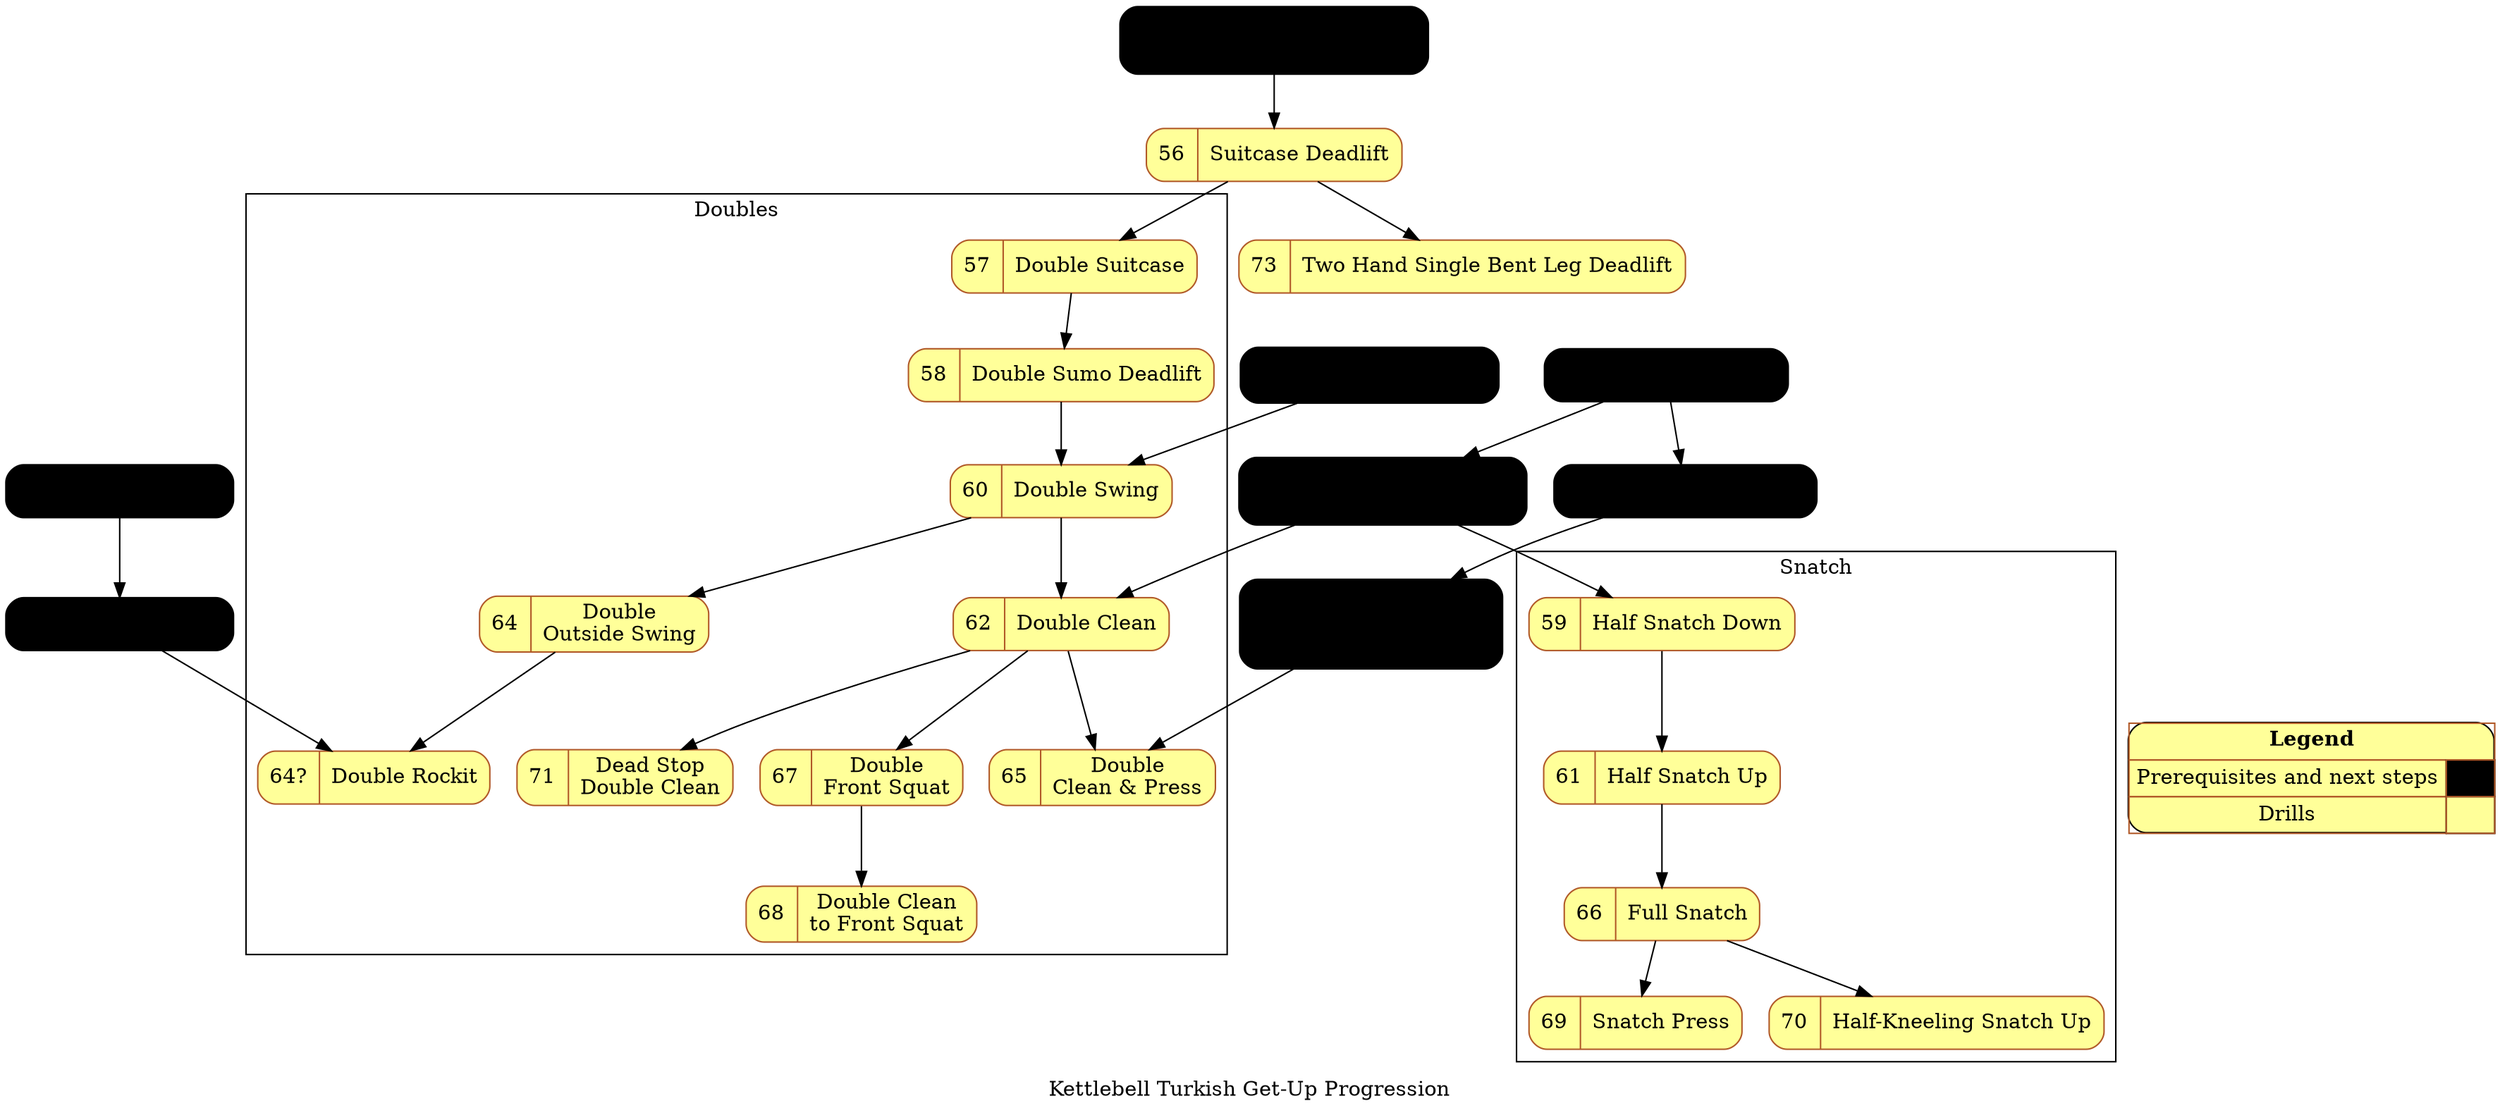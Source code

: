 digraph kb_progression {
  // Kettlebell Turkish Get-Up Progression Diagram © 2023
  // by dznz using knowledge from Mark Wildman is licensed
  // under CC BY-NC-SA 4.0 
  // http://creativecommons.org/licenses/by-nc-sa/4.0/
  label="Kettlebell Turkish Get-Up Progression"
  node [colorscheme="paired12"]
  node [shape=record]
  node [style="rounded,filled"]
  node [color=12, fillcolor=11]

  subgraph pre {
    node [color=lightslategrey, fillcolor=ghostwhite]
    ext_hc_dblswing    [label="{{HC|Double Swing}}"]
    ext_hc_dblrockit   [label="{{HC|Double Rockit}}"]
    
    mov_deadlift       [label="{{KB-01|Two Hand Deadlift}|HIP HINGE}"               URL="https://www.youtube.com/watch?v=x0XkmM34BPI&list=PLk4oYPJ7TXKhX8YqA2AVrfgs_pEF6p7KA&index=1"];
    mov_h2h            [label="{{KB-10|Hand to Hand\nTransition}}"                  URL="https://www.youtube.com/watch?v=0Uk0Rdm3QFs&list=PLk4oYPJ7TXKhX8YqA2AVrfgs_pEF6p7KA&index=10"]
    mov_clean          [label="KB-12|Swing Clean"                                   URL="https://www.youtube.com/watch?v=_nIsSXWs5iU&list=PLk4oYPJ7TXKhX8YqA2AVrfgs_pEF6p7KA&index=12"]
    mov_startstopclean [label="{{KB-16|Start Stop Clean}|START & END CLEAN}"        URL="https://www.youtube.com/watch?v=XbK3jxI0WNQ&list=PLk4oYPJ7TXKhX8YqA2AVrfgs_pEF6p7KA&index=16"]
    mov_cap            [label="KB-17|Clean & Press"                                 URL="https://www.youtube.com/watch?v=SSxB3m5qRas&list=PLk4oYPJ7TXKhX8YqA2AVrfgs_pEF6p7KA&index=17"]
    mov_startstopcap   [label="{{KB-19|Start Stop\nClean & Press}|START & END C&P}" URL="https://www.youtube.com/watch?v=dSj3kqbuois&list=PLk4oYPJ7TXKhX8YqA2AVrfgs_pEF6p7KA&index=19"]

  }

  mov_suitcasedl         [label="{{56|Suitcase Deadlift}}"                               URL="https://www.youtube.com/watch?v=d6i6MwVOmk0&list=PLk4oYPJ7TXKhX8YqA2AVrfgs_pEF6p7KA&index=58"];
  mov_dblsuitcase        [label="{{57|Double Suitcase}}"                                 URL="https://www.youtube.com/watch?v=4PSOSrDcGfc&list=PLk4oYPJ7TXKhX8YqA2AVrfgs_pEF6p7KA&index=59"];
  mov_dblsumodl          [label="{{58|Double Sumo Deadlift}}"                            URL="https://www.youtube.com/watch?v=gdutIla6nMw"];
  mov_halfsnatchdown     [label="{{59|Half Snatch Down}}"                                URL="https://www.youtube.com/watch?v=u2NbMtX_Rb0&list=PLk4oYPJ7TXKhX8YqA2AVrfgs_pEF6p7KA&index=60"];
  mov_dblswing           [label="{{60|Double Swing}}"                                    URL="https://www.youtube.com/watch?v=P5IFTJySA_s&list=PLk4oYPJ7TXKhX8YqA2AVrfgs_pEF6p7KA&index=61"];
  mov_halfsnatchup       [label="{{61|Half Snatch Up}}"                                  URL="https://www.youtube.com/watch?v=3HEmUyLYjjc"];
  mov_dblclean           [label="{{62|Double Clean}}"                                    URL="https://www.youtube.com/watch?v=Qe9ejhAtdGY&list=PLk4oYPJ7TXKhX8YqA2AVrfgs_pEF6p7KA&index=62"];
  //63?
  mov_dbloutswing        [label="{{64|Double\nOutside Swing}}"             URL="https://www.youtube.com/watch?v=yr_fRgGevsE"];
  mov_dblrockit          [label="{{64?|Double Rockit}}"                    URL="https://www.youtube.com/watch?v=zXB6hFrrBkA&list=PLk4oYPJ7TXKhX8YqA2AVrfgs_pEF6p7KA&index=63"];
  mov_dblcap             [label="{{65|Double\nClean & Press}}"             URL="https://www.youtube.com/watch?v=RizGV8ef--s"];
  mov_snatch             [label="{{66|Full Snatch}}"                       URL="https://www.youtube.com/watch?v=f-zkPiAlpQw&list=PLk4oYPJ7TXKhX8YqA2AVrfgs_pEF6p7KA&index=65"];
  mov_dblsquat           [label="{{67|Double\nFront Squat}}"               URL="https://www.youtube.com/watch?v=dX5yXJa5Dm0&list=PLk4oYPJ7TXKhX8YqA2AVrfgs_pEF6p7KA&index=66"];
  mov_dblclean2squat     [label="{{68|Double Clean\nto Front Squat}}"      URL="https://www.youtube.com/watch?v=R3s6Wb_ApHM"];
  mov_snatchpress        [label="{{69|Snatch Press}}"                      URL="https://www.youtube.com/watch?v=IzFPa_Q1yHM&list=PLk4oYPJ7TXKhX8YqA2AVrfgs_pEF6p7KA&index=67"];
  mov_kneelsnatchup      [label="{{70|Half-Kneeling Snatch Up}}"           URL="https://www.youtube.com/watch?v=1_UrK5SopL4"];
  mov_deaddblclean       [label="{{71|Dead Stop\nDouble Clean}}"           URL="https://www.youtube.com/watch?v=22bKQqMqAQY"];
  // 72|Deck Squat is in part 3
  mov_2hsbldl            [label="{{73|Two Hand Single Bent Leg Deadlift}}" URL="https://www.youtube.com/watch?v=-RD1qqe7P8M"];

  // Precursor dependencies
  ext_hc_dblswing -> ext_hc_dblrockit;
  ext_hc_dblrockit -> mov_dblrockit;
  mov_h2h -> mov_dblswing;
  
  mov_clean -> mov_startstopclean;
  mov_clean -> mov_cap;
  mov_cap -> mov_startstopcap;
  
  mov_startstopclean -> mov_dblclean;
  mov_startstopclean -> mov_halfsnatchdown;
  mov_startstopcap -> mov_dblcap;
  mov_deadlift -> mov_suitcasedl;


  // Ungrouped drills
  mov_suitcasedl -> mov_dblsuitcase;
  mov_suitcasedl -> mov_2hsbldl;

  subgraph cluster_double {
    label="Doubles"
    mov_dbloutswing -> mov_dblrockit
    mov_dblsuitcase -> mov_dblsumodl;
    mov_dblswing -> mov_dblclean;
    mov_dblclean -> mov_dblcap;
    mov_dblclean -> mov_dblsquat;
    mov_dblsquat -> mov_dblclean2squat;
    mov_dblclean -> mov_deaddblclean;
    mov_dblsumodl -> mov_dblswing;
    mov_dblswing -> mov_dbloutswing;
  }

  subgraph cluster_snatch {
    label="Snatch"
    mov_halfsnatchdown -> mov_halfsnatchup -> mov_snatch;
    mov_snatch -> mov_snatchpress;
    mov_snatch -> mov_kneelsnatchup;
  }
  

  { rank = sink;
    Legend [shape=none, margin=0, label=<
    <TABLE BORDER="0" CELLBORDER="1" CELLSPACING="0" CELLPADDING="4">
     <TR>
      <TD COLSPAN="2"><B>Legend</B></TD>
     </TR>
     <TR>
      <TD>Prerequisites and next steps</TD>
      <TD BGCOLOR="ghostwhite">&nbsp;&nbsp;&nbsp;&nbsp;&nbsp;</TD>
     </TR>
     <TR>
      <TD>Drills</TD>
      <TD BGCOLOR="11"></TD>
     </TR>
    </TABLE>
   >];
  }
}

